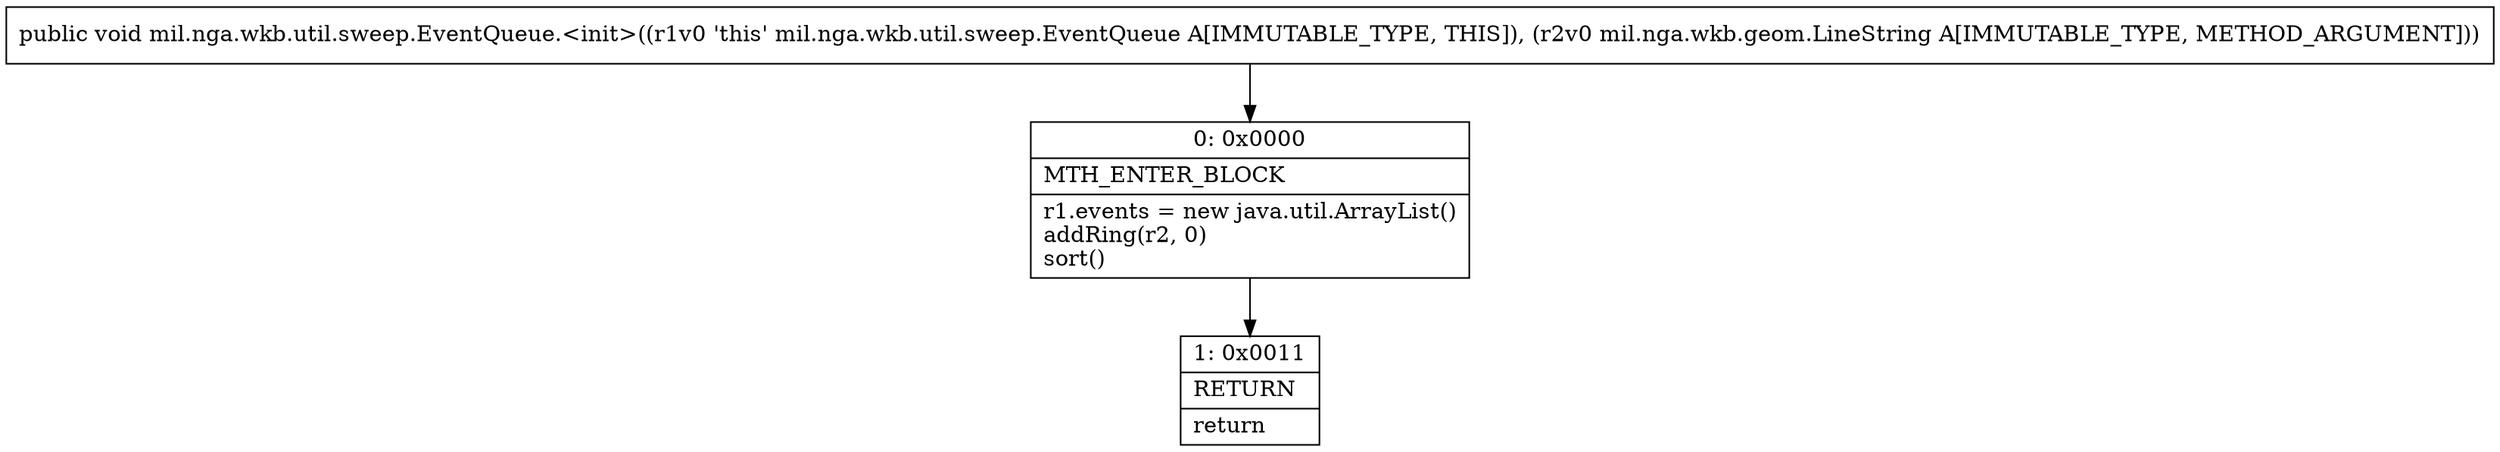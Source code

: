 digraph "CFG formil.nga.wkb.util.sweep.EventQueue.\<init\>(Lmil\/nga\/wkb\/geom\/LineString;)V" {
Node_0 [shape=record,label="{0\:\ 0x0000|MTH_ENTER_BLOCK\l|r1.events = new java.util.ArrayList()\laddRing(r2, 0)\lsort()\l}"];
Node_1 [shape=record,label="{1\:\ 0x0011|RETURN\l|return\l}"];
MethodNode[shape=record,label="{public void mil.nga.wkb.util.sweep.EventQueue.\<init\>((r1v0 'this' mil.nga.wkb.util.sweep.EventQueue A[IMMUTABLE_TYPE, THIS]), (r2v0 mil.nga.wkb.geom.LineString A[IMMUTABLE_TYPE, METHOD_ARGUMENT])) }"];
MethodNode -> Node_0;
Node_0 -> Node_1;
}

